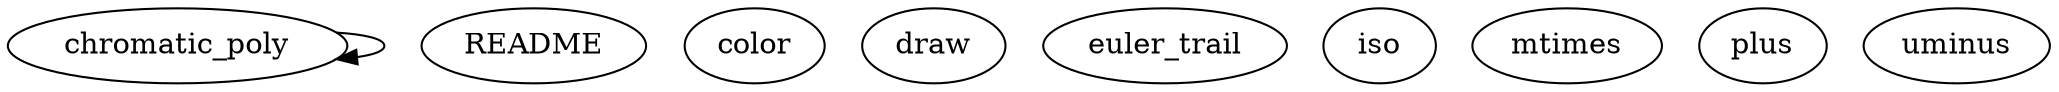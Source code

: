 /* Created by mdot for Matlab */
digraph m2html {
  chromatic_poly -> chromatic_poly;

  README [URL="README.html"];
  chromatic_poly [URL="chromatic_poly.html"];
  color [URL="color.html"];
  draw [URL="draw.html"];
  euler_trail [URL="euler_trail.html"];
  iso [URL="iso.html"];
  mtimes [URL="mtimes.html"];
  plus [URL="plus.html"];
  uminus [URL="uminus.html"];
}